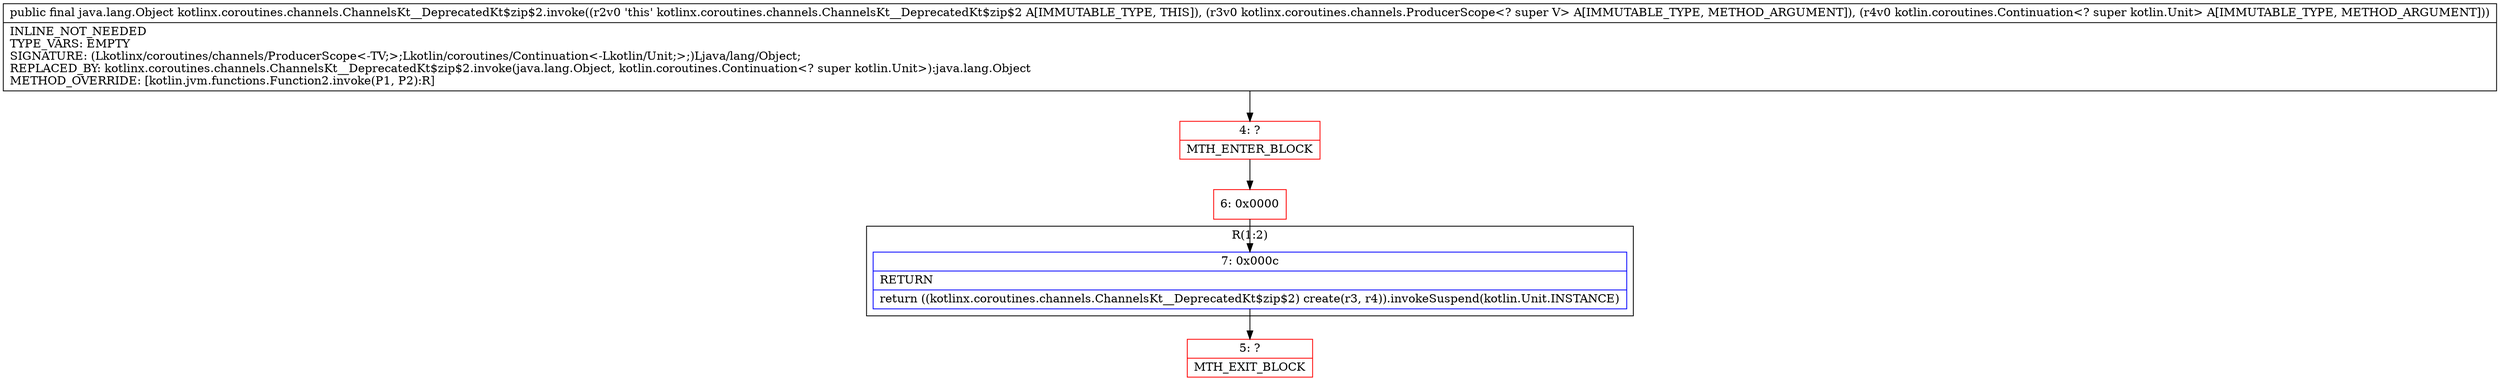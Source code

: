 digraph "CFG forkotlinx.coroutines.channels.ChannelsKt__DeprecatedKt$zip$2.invoke(Lkotlinx\/coroutines\/channels\/ProducerScope;Lkotlin\/coroutines\/Continuation;)Ljava\/lang\/Object;" {
subgraph cluster_Region_1953846983 {
label = "R(1:2)";
node [shape=record,color=blue];
Node_7 [shape=record,label="{7\:\ 0x000c|RETURN\l|return ((kotlinx.coroutines.channels.ChannelsKt__DeprecatedKt$zip$2) create(r3, r4)).invokeSuspend(kotlin.Unit.INSTANCE)\l}"];
}
Node_4 [shape=record,color=red,label="{4\:\ ?|MTH_ENTER_BLOCK\l}"];
Node_6 [shape=record,color=red,label="{6\:\ 0x0000}"];
Node_5 [shape=record,color=red,label="{5\:\ ?|MTH_EXIT_BLOCK\l}"];
MethodNode[shape=record,label="{public final java.lang.Object kotlinx.coroutines.channels.ChannelsKt__DeprecatedKt$zip$2.invoke((r2v0 'this' kotlinx.coroutines.channels.ChannelsKt__DeprecatedKt$zip$2 A[IMMUTABLE_TYPE, THIS]), (r3v0 kotlinx.coroutines.channels.ProducerScope\<? super V\> A[IMMUTABLE_TYPE, METHOD_ARGUMENT]), (r4v0 kotlin.coroutines.Continuation\<? super kotlin.Unit\> A[IMMUTABLE_TYPE, METHOD_ARGUMENT]))  | INLINE_NOT_NEEDED\lTYPE_VARS: EMPTY\lSIGNATURE: (Lkotlinx\/coroutines\/channels\/ProducerScope\<\-TV;\>;Lkotlin\/coroutines\/Continuation\<\-Lkotlin\/Unit;\>;)Ljava\/lang\/Object;\lREPLACED_BY: kotlinx.coroutines.channels.ChannelsKt__DeprecatedKt$zip$2.invoke(java.lang.Object, kotlin.coroutines.Continuation\<? super kotlin.Unit\>):java.lang.Object\lMETHOD_OVERRIDE: [kotlin.jvm.functions.Function2.invoke(P1, P2):R]\l}"];
MethodNode -> Node_4;Node_7 -> Node_5;
Node_4 -> Node_6;
Node_6 -> Node_7;
}

